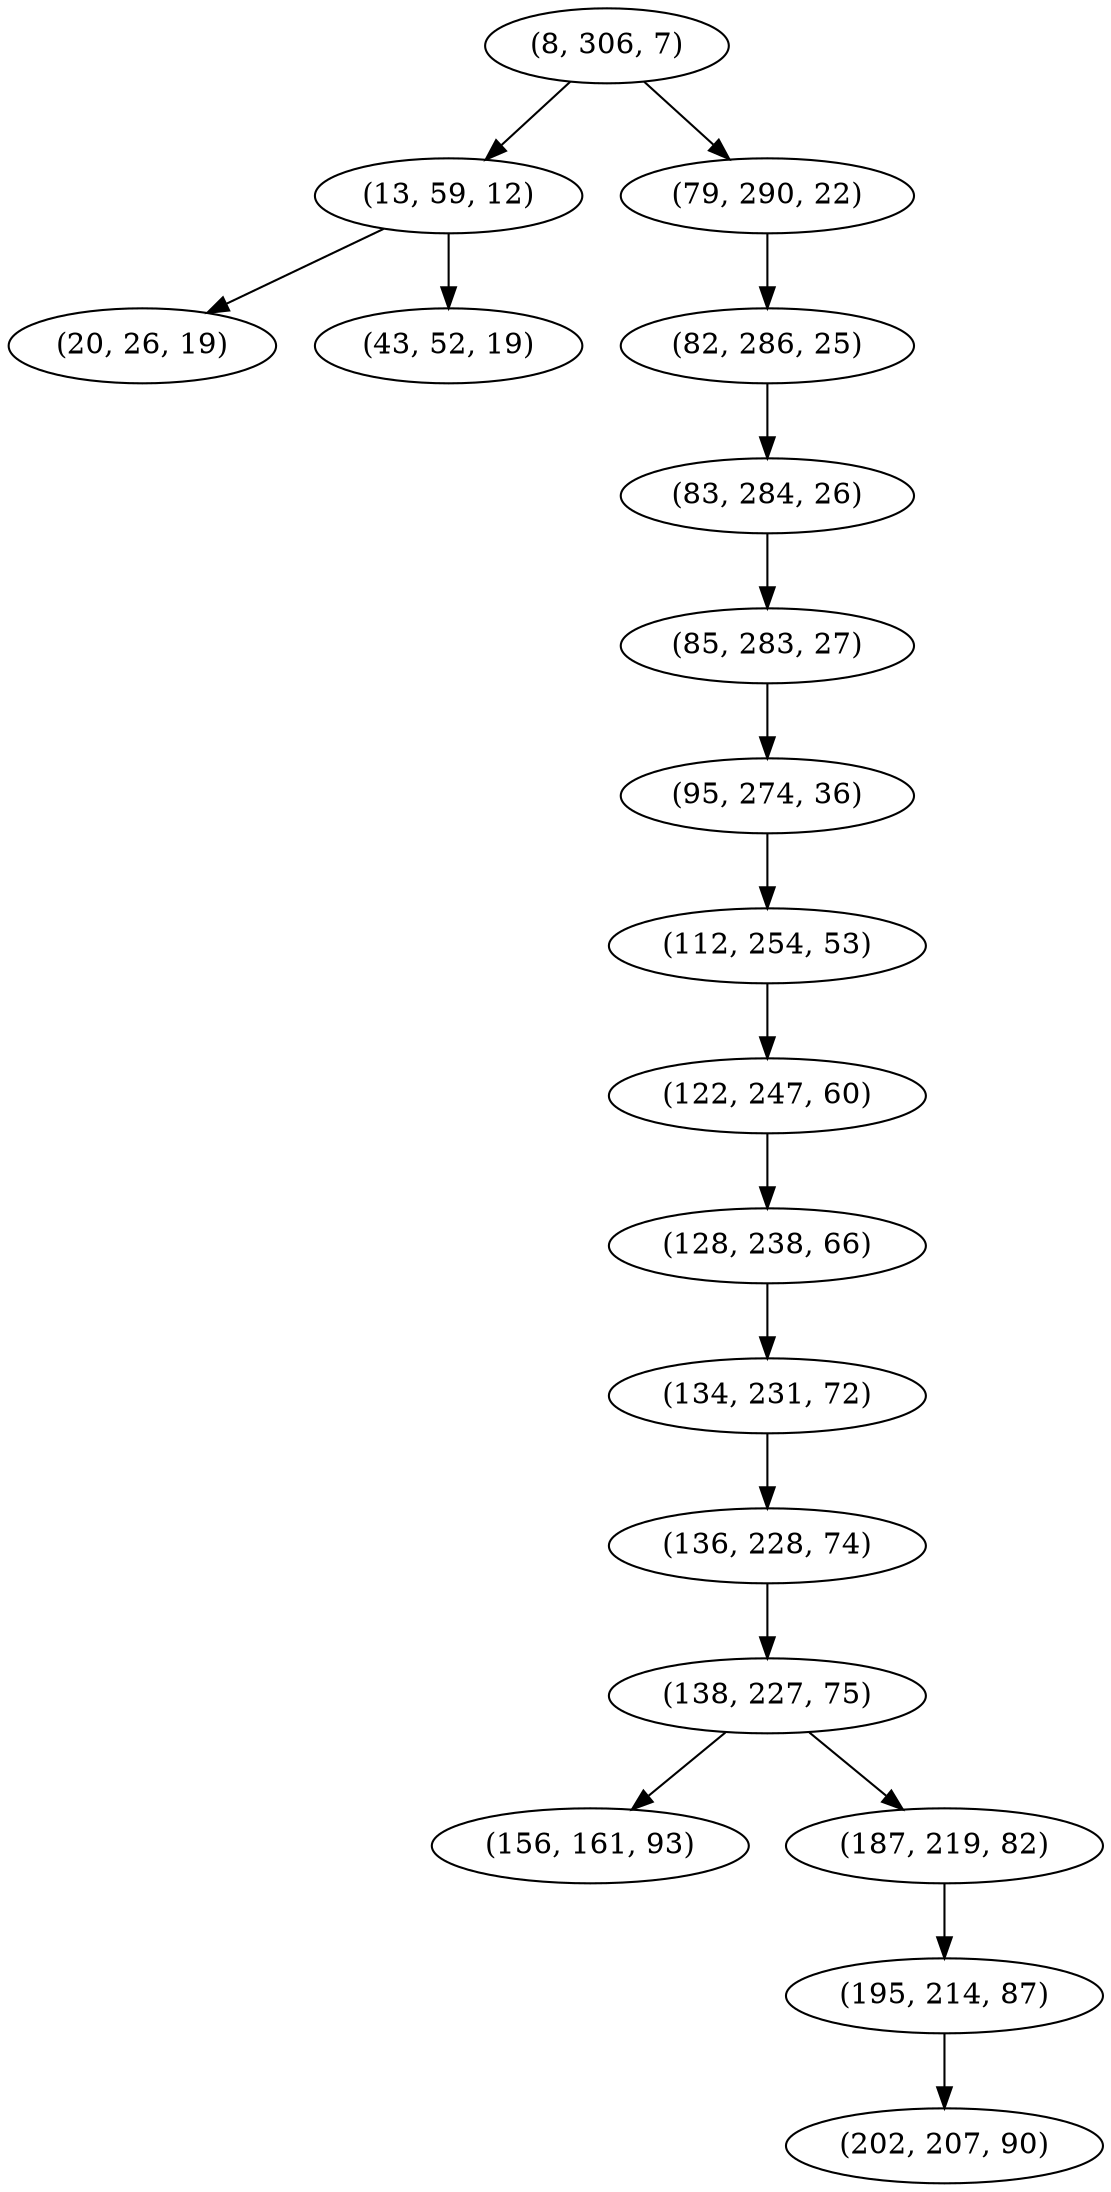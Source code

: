 digraph tree {
    "(8, 306, 7)";
    "(13, 59, 12)";
    "(20, 26, 19)";
    "(43, 52, 19)";
    "(79, 290, 22)";
    "(82, 286, 25)";
    "(83, 284, 26)";
    "(85, 283, 27)";
    "(95, 274, 36)";
    "(112, 254, 53)";
    "(122, 247, 60)";
    "(128, 238, 66)";
    "(134, 231, 72)";
    "(136, 228, 74)";
    "(138, 227, 75)";
    "(156, 161, 93)";
    "(187, 219, 82)";
    "(195, 214, 87)";
    "(202, 207, 90)";
    "(8, 306, 7)" -> "(13, 59, 12)";
    "(8, 306, 7)" -> "(79, 290, 22)";
    "(13, 59, 12)" -> "(20, 26, 19)";
    "(13, 59, 12)" -> "(43, 52, 19)";
    "(79, 290, 22)" -> "(82, 286, 25)";
    "(82, 286, 25)" -> "(83, 284, 26)";
    "(83, 284, 26)" -> "(85, 283, 27)";
    "(85, 283, 27)" -> "(95, 274, 36)";
    "(95, 274, 36)" -> "(112, 254, 53)";
    "(112, 254, 53)" -> "(122, 247, 60)";
    "(122, 247, 60)" -> "(128, 238, 66)";
    "(128, 238, 66)" -> "(134, 231, 72)";
    "(134, 231, 72)" -> "(136, 228, 74)";
    "(136, 228, 74)" -> "(138, 227, 75)";
    "(138, 227, 75)" -> "(156, 161, 93)";
    "(138, 227, 75)" -> "(187, 219, 82)";
    "(187, 219, 82)" -> "(195, 214, 87)";
    "(195, 214, 87)" -> "(202, 207, 90)";
}
